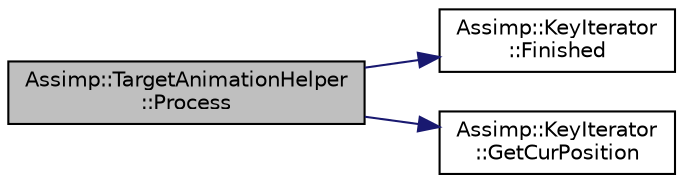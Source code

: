 digraph "Assimp::TargetAnimationHelper::Process"
{
  edge [fontname="Helvetica",fontsize="10",labelfontname="Helvetica",labelfontsize="10"];
  node [fontname="Helvetica",fontsize="10",shape=record];
  rankdir="LR";
  Node1 [label="Assimp::TargetAnimationHelper\l::Process",height=0.2,width=0.4,color="black", fillcolor="grey75", style="filled", fontcolor="black"];
  Node1 -> Node2 [color="midnightblue",fontsize="10",style="solid",fontname="Helvetica"];
  Node2 [label="Assimp::KeyIterator\l::Finished",height=0.2,width=0.4,color="black", fillcolor="white", style="filled",URL="$class_assimp_1_1_key_iterator.html#a62264e22d2be04bf86b5cd094a8b5308"];
  Node1 -> Node3 [color="midnightblue",fontsize="10",style="solid",fontname="Helvetica"];
  Node3 [label="Assimp::KeyIterator\l::GetCurPosition",height=0.2,width=0.4,color="black", fillcolor="white", style="filled",URL="$class_assimp_1_1_key_iterator.html#aa3db40820a7eccf1ede4d1a8cb5f93e5"];
}
